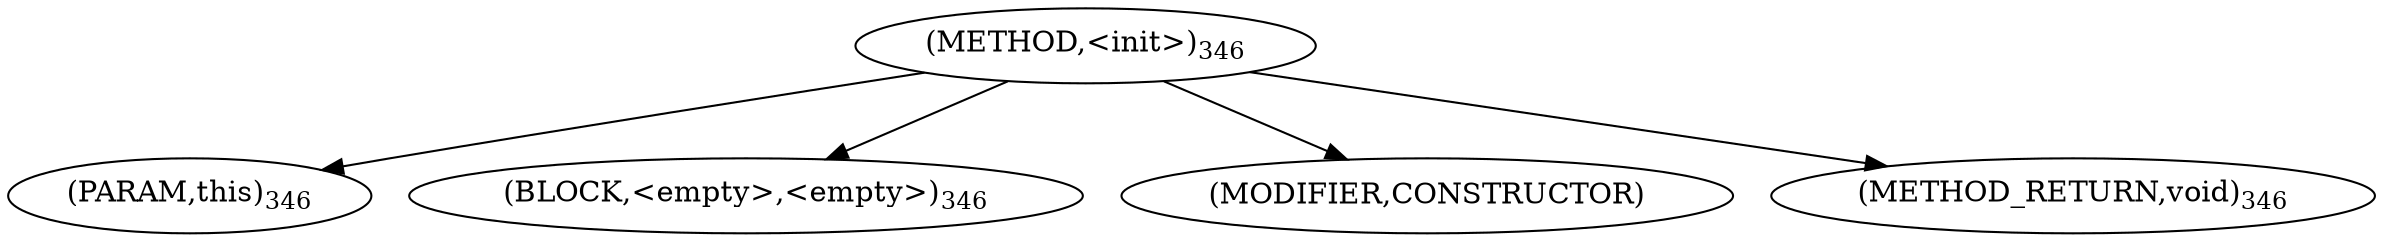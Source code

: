 digraph "&lt;init&gt;" {  
"896" [label = <(METHOD,&lt;init&gt;)<SUB>346</SUB>> ]
"897" [label = <(PARAM,this)<SUB>346</SUB>> ]
"898" [label = <(BLOCK,&lt;empty&gt;,&lt;empty&gt;)<SUB>346</SUB>> ]
"899" [label = <(MODIFIER,CONSTRUCTOR)> ]
"900" [label = <(METHOD_RETURN,void)<SUB>346</SUB>> ]
  "896" -> "897" 
  "896" -> "898" 
  "896" -> "899" 
  "896" -> "900" 
}
